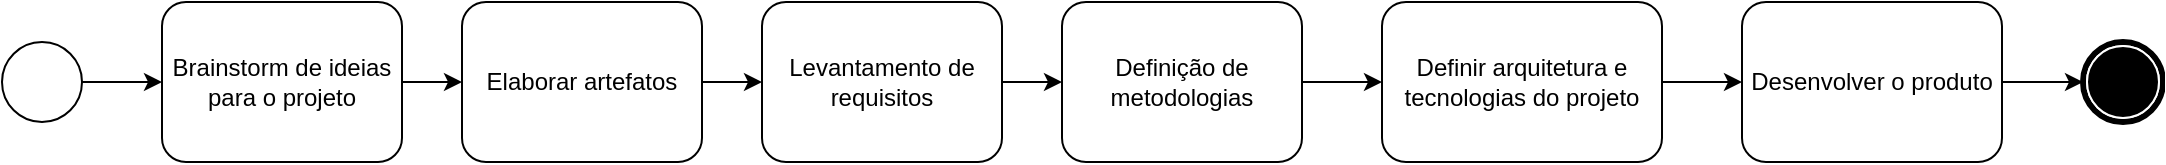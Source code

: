 <mxfile version="14.3.2" type="device"><diagram id="swUd5-8omT1bQOVdMiBA" name="Page-1"><mxGraphModel dx="782" dy="432" grid="1" gridSize="10" guides="1" tooltips="1" connect="1" arrows="1" fold="1" page="1" pageScale="1" pageWidth="827" pageHeight="1169" math="0" shadow="0"><root><mxCell id="0"/><mxCell id="1" parent="0"/><mxCell id="dMVrGDa-tm4QAy9HTe8x-1" value="" style="shape=mxgraph.bpmn.shape;html=1;verticalLabelPosition=bottom;labelBackgroundColor=#ffffff;verticalAlign=top;align=center;perimeter=ellipsePerimeter;outlineConnect=0;outline=standard;symbol=general;" vertex="1" parent="1"><mxGeometry x="200" y="150" width="40" height="40" as="geometry"/></mxCell><mxCell id="dMVrGDa-tm4QAy9HTe8x-2" value="" style="shape=mxgraph.bpmn.shape;html=1;verticalLabelPosition=bottom;labelBackgroundColor=#ffffff;verticalAlign=top;align=center;perimeter=ellipsePerimeter;outlineConnect=0;outline=end;symbol=terminate;" vertex="1" parent="1"><mxGeometry x="1240.5" y="150" width="40" height="40" as="geometry"/></mxCell><mxCell id="dMVrGDa-tm4QAy9HTe8x-3" value="Brainstorm de ideias para o projeto" style="shape=ext;rounded=1;html=1;whiteSpace=wrap;" vertex="1" parent="1"><mxGeometry x="280" y="130" width="120" height="80" as="geometry"/></mxCell><mxCell id="dMVrGDa-tm4QAy9HTe8x-4" value="Elaborar artefatos" style="shape=ext;rounded=1;html=1;whiteSpace=wrap;" vertex="1" parent="1"><mxGeometry x="430" y="130" width="120" height="80" as="geometry"/></mxCell><mxCell id="dMVrGDa-tm4QAy9HTe8x-5" value="Levantamento de requisitos" style="shape=ext;rounded=1;html=1;whiteSpace=wrap;" vertex="1" parent="1"><mxGeometry x="580" y="130" width="120" height="80" as="geometry"/></mxCell><mxCell id="dMVrGDa-tm4QAy9HTe8x-6" value="Definição de metodologias" style="shape=ext;rounded=1;html=1;whiteSpace=wrap;" vertex="1" parent="1"><mxGeometry x="730" y="130" width="120" height="80" as="geometry"/></mxCell><mxCell id="dMVrGDa-tm4QAy9HTe8x-7" value="Definir arquitetura e tecnologias do projeto" style="shape=ext;rounded=1;html=1;whiteSpace=wrap;" vertex="1" parent="1"><mxGeometry x="890" y="130" width="140" height="80" as="geometry"/></mxCell><mxCell id="dMVrGDa-tm4QAy9HTe8x-8" value="Desenvolver o produto" style="shape=ext;rounded=1;html=1;whiteSpace=wrap;" vertex="1" parent="1"><mxGeometry x="1070" y="130" width="130" height="80" as="geometry"/></mxCell><mxCell id="dMVrGDa-tm4QAy9HTe8x-9" value="" style="endArrow=classic;html=1;exitX=1;exitY=0.5;exitDx=0;exitDy=0;entryX=0;entryY=0.5;entryDx=0;entryDy=0;" edge="1" parent="1" source="dMVrGDa-tm4QAy9HTe8x-1" target="dMVrGDa-tm4QAy9HTe8x-3"><mxGeometry width="50" height="50" relative="1" as="geometry"><mxPoint x="300" y="290" as="sourcePoint"/><mxPoint x="350" y="240" as="targetPoint"/></mxGeometry></mxCell><mxCell id="dMVrGDa-tm4QAy9HTe8x-10" value="" style="endArrow=classic;html=1;entryX=0;entryY=0.5;entryDx=0;entryDy=0;exitX=1;exitY=0.5;exitDx=0;exitDy=0;" edge="1" parent="1" source="dMVrGDa-tm4QAy9HTe8x-3" target="dMVrGDa-tm4QAy9HTe8x-4"><mxGeometry width="50" height="50" relative="1" as="geometry"><mxPoint x="420" y="300" as="sourcePoint"/><mxPoint x="470" y="250" as="targetPoint"/></mxGeometry></mxCell><mxCell id="dMVrGDa-tm4QAy9HTe8x-11" value="" style="endArrow=classic;html=1;exitX=1;exitY=0.5;exitDx=0;exitDy=0;entryX=0;entryY=0.5;entryDx=0;entryDy=0;" edge="1" parent="1" source="dMVrGDa-tm4QAy9HTe8x-4" target="dMVrGDa-tm4QAy9HTe8x-5"><mxGeometry width="50" height="50" relative="1" as="geometry"><mxPoint x="570" y="310" as="sourcePoint"/><mxPoint x="620" y="260" as="targetPoint"/></mxGeometry></mxCell><mxCell id="dMVrGDa-tm4QAy9HTe8x-12" value="" style="endArrow=classic;html=1;exitX=1;exitY=0.5;exitDx=0;exitDy=0;entryX=0;entryY=0.5;entryDx=0;entryDy=0;" edge="1" parent="1" source="dMVrGDa-tm4QAy9HTe8x-5" target="dMVrGDa-tm4QAy9HTe8x-6"><mxGeometry width="50" height="50" relative="1" as="geometry"><mxPoint x="730" y="320" as="sourcePoint"/><mxPoint x="780" y="270" as="targetPoint"/></mxGeometry></mxCell><mxCell id="dMVrGDa-tm4QAy9HTe8x-14" value="" style="endArrow=classic;html=1;exitX=1;exitY=0.5;exitDx=0;exitDy=0;entryX=0;entryY=0.5;entryDx=0;entryDy=0;" edge="1" parent="1" source="dMVrGDa-tm4QAy9HTe8x-7" target="dMVrGDa-tm4QAy9HTe8x-8"><mxGeometry width="50" height="50" relative="1" as="geometry"><mxPoint x="1070" y="330" as="sourcePoint"/><mxPoint x="1120" y="280" as="targetPoint"/></mxGeometry></mxCell><mxCell id="dMVrGDa-tm4QAy9HTe8x-16" value="" style="endArrow=classic;html=1;exitX=1;exitY=0.5;exitDx=0;exitDy=0;entryX=0;entryY=0.5;entryDx=0;entryDy=0;" edge="1" parent="1" source="dMVrGDa-tm4QAy9HTe8x-6" target="dMVrGDa-tm4QAy9HTe8x-7"><mxGeometry width="50" height="50" relative="1" as="geometry"><mxPoint x="870" y="300" as="sourcePoint"/><mxPoint x="920" y="250" as="targetPoint"/></mxGeometry></mxCell><mxCell id="dMVrGDa-tm4QAy9HTe8x-17" value="" style="endArrow=classic;html=1;exitX=1;exitY=0.5;exitDx=0;exitDy=0;" edge="1" parent="1" source="dMVrGDa-tm4QAy9HTe8x-8" target="dMVrGDa-tm4QAy9HTe8x-2"><mxGeometry width="50" height="50" relative="1" as="geometry"><mxPoint x="1290" y="290" as="sourcePoint"/><mxPoint x="1340" y="240" as="targetPoint"/></mxGeometry></mxCell></root></mxGraphModel></diagram></mxfile>